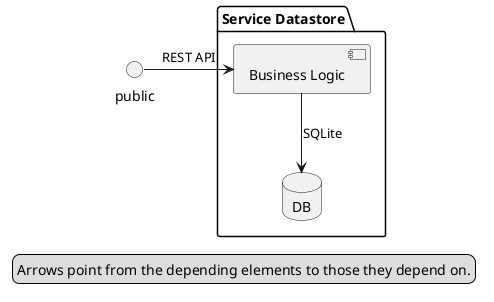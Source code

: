 @startuml
skinparam componentStyle uml2

package "Service Datastore" {

    database "DB"

    component "Business Logic"

    [Business Logic] --> DB : "SQLite"

}

() "public"
(public) -> [Business Logic] : "REST API"

legend 
    Arrows point from the depending elements to those they depend on.
endlegend

@enduml